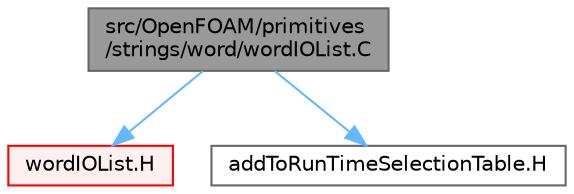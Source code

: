 digraph "src/OpenFOAM/primitives/strings/word/wordIOList.C"
{
 // LATEX_PDF_SIZE
  bgcolor="transparent";
  edge [fontname=Helvetica,fontsize=10,labelfontname=Helvetica,labelfontsize=10];
  node [fontname=Helvetica,fontsize=10,shape=box,height=0.2,width=0.4];
  Node1 [id="Node000001",label="src/OpenFOAM/primitives\l/strings/word/wordIOList.C",height=0.2,width=0.4,color="gray40", fillcolor="grey60", style="filled", fontcolor="black",tooltip=" "];
  Node1 -> Node2 [id="edge1_Node000001_Node000002",color="steelblue1",style="solid",tooltip=" "];
  Node2 [id="Node000002",label="wordIOList.H",height=0.2,width=0.4,color="red", fillcolor="#FFF0F0", style="filled",URL="$wordIOList_8H.html",tooltip=" "];
  Node1 -> Node125 [id="edge2_Node000001_Node000125",color="steelblue1",style="solid",tooltip=" "];
  Node125 [id="Node000125",label="addToRunTimeSelectionTable.H",height=0.2,width=0.4,color="grey40", fillcolor="white", style="filled",URL="$addToRunTimeSelectionTable_8H.html",tooltip="Macros for easy insertion into run-time selection tables."];
}
